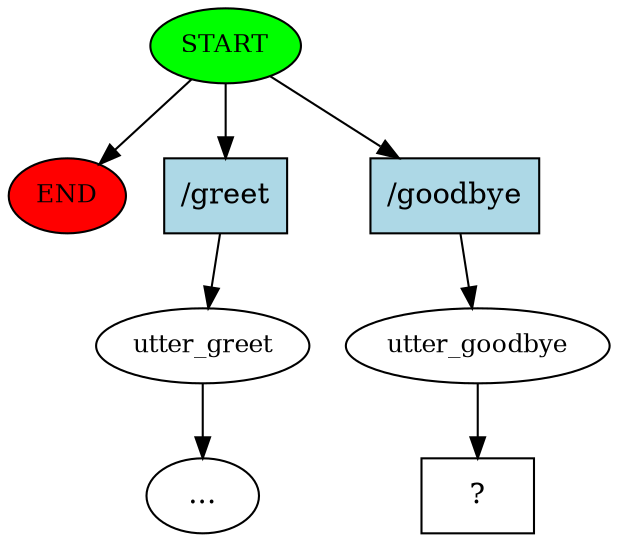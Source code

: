 digraph  {
0 [class="start active", fillcolor=green, fontsize=12, label=START, style=filled];
"-1" [class=end, fillcolor=red, fontsize=12, label=END, style=filled];
1 [class="", fontsize=12, label=utter_greet];
"-6" [class=ellipsis, label="..."];
5 [class=active, fontsize=12, label=utter_goodbye];
6 [class="intent dashed active", label="  ?  ", shape=rect];
7 [class=intent, fillcolor=lightblue, label="/greet", shape=rect, style=filled];
8 [class="intent active", fillcolor=lightblue, label="/goodbye", shape=rect, style=filled];
0 -> "-1"  [class="", key=NONE, label=""];
0 -> 7  [class="", key=0];
0 -> 8  [class=active, key=0];
1 -> "-6"  [class="", key=NONE, label=""];
5 -> 6  [class=active, key=NONE, label=""];
7 -> 1  [class="", key=0];
8 -> 5  [class=active, key=0];
}
